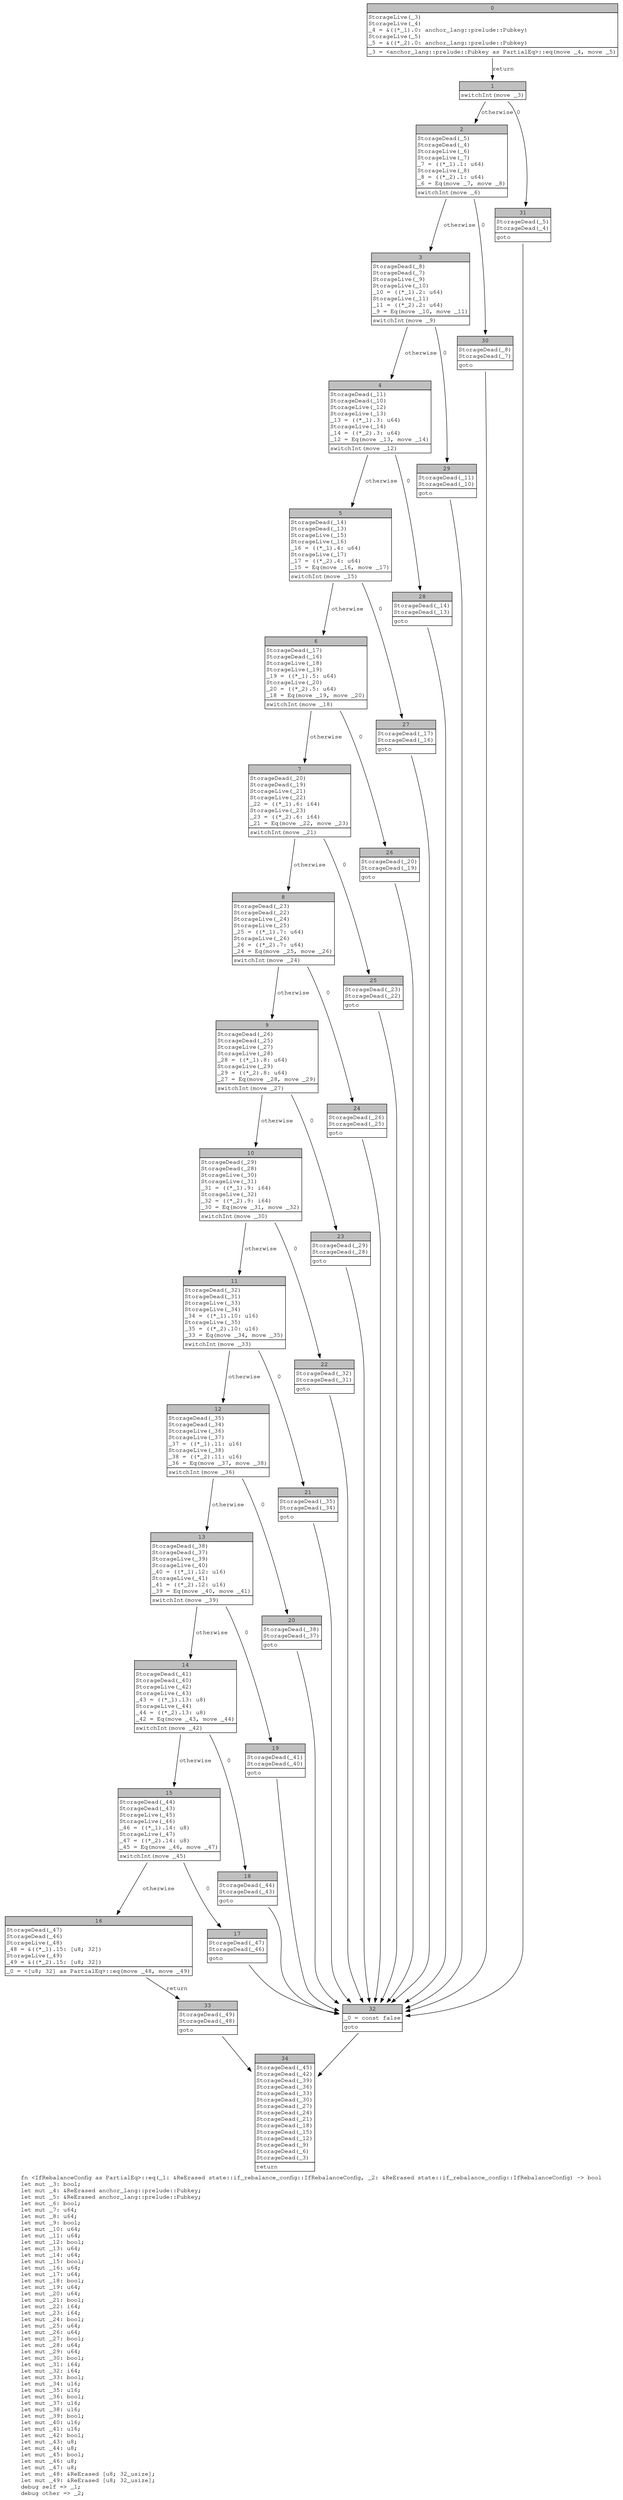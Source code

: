 digraph Mir_0_16444 {
    graph [fontname="Courier, monospace"];
    node [fontname="Courier, monospace"];
    edge [fontname="Courier, monospace"];
    label=<fn &lt;IfRebalanceConfig as PartialEq&gt;::eq(_1: &amp;ReErased state::if_rebalance_config::IfRebalanceConfig, _2: &amp;ReErased state::if_rebalance_config::IfRebalanceConfig) -&gt; bool<br align="left"/>let mut _3: bool;<br align="left"/>let mut _4: &amp;ReErased anchor_lang::prelude::Pubkey;<br align="left"/>let mut _5: &amp;ReErased anchor_lang::prelude::Pubkey;<br align="left"/>let mut _6: bool;<br align="left"/>let mut _7: u64;<br align="left"/>let mut _8: u64;<br align="left"/>let mut _9: bool;<br align="left"/>let mut _10: u64;<br align="left"/>let mut _11: u64;<br align="left"/>let mut _12: bool;<br align="left"/>let mut _13: u64;<br align="left"/>let mut _14: u64;<br align="left"/>let mut _15: bool;<br align="left"/>let mut _16: u64;<br align="left"/>let mut _17: u64;<br align="left"/>let mut _18: bool;<br align="left"/>let mut _19: u64;<br align="left"/>let mut _20: u64;<br align="left"/>let mut _21: bool;<br align="left"/>let mut _22: i64;<br align="left"/>let mut _23: i64;<br align="left"/>let mut _24: bool;<br align="left"/>let mut _25: u64;<br align="left"/>let mut _26: u64;<br align="left"/>let mut _27: bool;<br align="left"/>let mut _28: u64;<br align="left"/>let mut _29: u64;<br align="left"/>let mut _30: bool;<br align="left"/>let mut _31: i64;<br align="left"/>let mut _32: i64;<br align="left"/>let mut _33: bool;<br align="left"/>let mut _34: u16;<br align="left"/>let mut _35: u16;<br align="left"/>let mut _36: bool;<br align="left"/>let mut _37: u16;<br align="left"/>let mut _38: u16;<br align="left"/>let mut _39: bool;<br align="left"/>let mut _40: u16;<br align="left"/>let mut _41: u16;<br align="left"/>let mut _42: bool;<br align="left"/>let mut _43: u8;<br align="left"/>let mut _44: u8;<br align="left"/>let mut _45: bool;<br align="left"/>let mut _46: u8;<br align="left"/>let mut _47: u8;<br align="left"/>let mut _48: &amp;ReErased [u8; 32_usize];<br align="left"/>let mut _49: &amp;ReErased [u8; 32_usize];<br align="left"/>debug self =&gt; _1;<br align="left"/>debug other =&gt; _2;<br align="left"/>>;
    bb0__0_16444 [shape="none", label=<<table border="0" cellborder="1" cellspacing="0"><tr><td bgcolor="gray" align="center" colspan="1">0</td></tr><tr><td align="left" balign="left">StorageLive(_3)<br/>StorageLive(_4)<br/>_4 = &amp;((*_1).0: anchor_lang::prelude::Pubkey)<br/>StorageLive(_5)<br/>_5 = &amp;((*_2).0: anchor_lang::prelude::Pubkey)<br/></td></tr><tr><td align="left">_3 = &lt;anchor_lang::prelude::Pubkey as PartialEq&gt;::eq(move _4, move _5)</td></tr></table>>];
    bb1__0_16444 [shape="none", label=<<table border="0" cellborder="1" cellspacing="0"><tr><td bgcolor="gray" align="center" colspan="1">1</td></tr><tr><td align="left">switchInt(move _3)</td></tr></table>>];
    bb2__0_16444 [shape="none", label=<<table border="0" cellborder="1" cellspacing="0"><tr><td bgcolor="gray" align="center" colspan="1">2</td></tr><tr><td align="left" balign="left">StorageDead(_5)<br/>StorageDead(_4)<br/>StorageLive(_6)<br/>StorageLive(_7)<br/>_7 = ((*_1).1: u64)<br/>StorageLive(_8)<br/>_8 = ((*_2).1: u64)<br/>_6 = Eq(move _7, move _8)<br/></td></tr><tr><td align="left">switchInt(move _6)</td></tr></table>>];
    bb3__0_16444 [shape="none", label=<<table border="0" cellborder="1" cellspacing="0"><tr><td bgcolor="gray" align="center" colspan="1">3</td></tr><tr><td align="left" balign="left">StorageDead(_8)<br/>StorageDead(_7)<br/>StorageLive(_9)<br/>StorageLive(_10)<br/>_10 = ((*_1).2: u64)<br/>StorageLive(_11)<br/>_11 = ((*_2).2: u64)<br/>_9 = Eq(move _10, move _11)<br/></td></tr><tr><td align="left">switchInt(move _9)</td></tr></table>>];
    bb4__0_16444 [shape="none", label=<<table border="0" cellborder="1" cellspacing="0"><tr><td bgcolor="gray" align="center" colspan="1">4</td></tr><tr><td align="left" balign="left">StorageDead(_11)<br/>StorageDead(_10)<br/>StorageLive(_12)<br/>StorageLive(_13)<br/>_13 = ((*_1).3: u64)<br/>StorageLive(_14)<br/>_14 = ((*_2).3: u64)<br/>_12 = Eq(move _13, move _14)<br/></td></tr><tr><td align="left">switchInt(move _12)</td></tr></table>>];
    bb5__0_16444 [shape="none", label=<<table border="0" cellborder="1" cellspacing="0"><tr><td bgcolor="gray" align="center" colspan="1">5</td></tr><tr><td align="left" balign="left">StorageDead(_14)<br/>StorageDead(_13)<br/>StorageLive(_15)<br/>StorageLive(_16)<br/>_16 = ((*_1).4: u64)<br/>StorageLive(_17)<br/>_17 = ((*_2).4: u64)<br/>_15 = Eq(move _16, move _17)<br/></td></tr><tr><td align="left">switchInt(move _15)</td></tr></table>>];
    bb6__0_16444 [shape="none", label=<<table border="0" cellborder="1" cellspacing="0"><tr><td bgcolor="gray" align="center" colspan="1">6</td></tr><tr><td align="left" balign="left">StorageDead(_17)<br/>StorageDead(_16)<br/>StorageLive(_18)<br/>StorageLive(_19)<br/>_19 = ((*_1).5: u64)<br/>StorageLive(_20)<br/>_20 = ((*_2).5: u64)<br/>_18 = Eq(move _19, move _20)<br/></td></tr><tr><td align="left">switchInt(move _18)</td></tr></table>>];
    bb7__0_16444 [shape="none", label=<<table border="0" cellborder="1" cellspacing="0"><tr><td bgcolor="gray" align="center" colspan="1">7</td></tr><tr><td align="left" balign="left">StorageDead(_20)<br/>StorageDead(_19)<br/>StorageLive(_21)<br/>StorageLive(_22)<br/>_22 = ((*_1).6: i64)<br/>StorageLive(_23)<br/>_23 = ((*_2).6: i64)<br/>_21 = Eq(move _22, move _23)<br/></td></tr><tr><td align="left">switchInt(move _21)</td></tr></table>>];
    bb8__0_16444 [shape="none", label=<<table border="0" cellborder="1" cellspacing="0"><tr><td bgcolor="gray" align="center" colspan="1">8</td></tr><tr><td align="left" balign="left">StorageDead(_23)<br/>StorageDead(_22)<br/>StorageLive(_24)<br/>StorageLive(_25)<br/>_25 = ((*_1).7: u64)<br/>StorageLive(_26)<br/>_26 = ((*_2).7: u64)<br/>_24 = Eq(move _25, move _26)<br/></td></tr><tr><td align="left">switchInt(move _24)</td></tr></table>>];
    bb9__0_16444 [shape="none", label=<<table border="0" cellborder="1" cellspacing="0"><tr><td bgcolor="gray" align="center" colspan="1">9</td></tr><tr><td align="left" balign="left">StorageDead(_26)<br/>StorageDead(_25)<br/>StorageLive(_27)<br/>StorageLive(_28)<br/>_28 = ((*_1).8: u64)<br/>StorageLive(_29)<br/>_29 = ((*_2).8: u64)<br/>_27 = Eq(move _28, move _29)<br/></td></tr><tr><td align="left">switchInt(move _27)</td></tr></table>>];
    bb10__0_16444 [shape="none", label=<<table border="0" cellborder="1" cellspacing="0"><tr><td bgcolor="gray" align="center" colspan="1">10</td></tr><tr><td align="left" balign="left">StorageDead(_29)<br/>StorageDead(_28)<br/>StorageLive(_30)<br/>StorageLive(_31)<br/>_31 = ((*_1).9: i64)<br/>StorageLive(_32)<br/>_32 = ((*_2).9: i64)<br/>_30 = Eq(move _31, move _32)<br/></td></tr><tr><td align="left">switchInt(move _30)</td></tr></table>>];
    bb11__0_16444 [shape="none", label=<<table border="0" cellborder="1" cellspacing="0"><tr><td bgcolor="gray" align="center" colspan="1">11</td></tr><tr><td align="left" balign="left">StorageDead(_32)<br/>StorageDead(_31)<br/>StorageLive(_33)<br/>StorageLive(_34)<br/>_34 = ((*_1).10: u16)<br/>StorageLive(_35)<br/>_35 = ((*_2).10: u16)<br/>_33 = Eq(move _34, move _35)<br/></td></tr><tr><td align="left">switchInt(move _33)</td></tr></table>>];
    bb12__0_16444 [shape="none", label=<<table border="0" cellborder="1" cellspacing="0"><tr><td bgcolor="gray" align="center" colspan="1">12</td></tr><tr><td align="left" balign="left">StorageDead(_35)<br/>StorageDead(_34)<br/>StorageLive(_36)<br/>StorageLive(_37)<br/>_37 = ((*_1).11: u16)<br/>StorageLive(_38)<br/>_38 = ((*_2).11: u16)<br/>_36 = Eq(move _37, move _38)<br/></td></tr><tr><td align="left">switchInt(move _36)</td></tr></table>>];
    bb13__0_16444 [shape="none", label=<<table border="0" cellborder="1" cellspacing="0"><tr><td bgcolor="gray" align="center" colspan="1">13</td></tr><tr><td align="left" balign="left">StorageDead(_38)<br/>StorageDead(_37)<br/>StorageLive(_39)<br/>StorageLive(_40)<br/>_40 = ((*_1).12: u16)<br/>StorageLive(_41)<br/>_41 = ((*_2).12: u16)<br/>_39 = Eq(move _40, move _41)<br/></td></tr><tr><td align="left">switchInt(move _39)</td></tr></table>>];
    bb14__0_16444 [shape="none", label=<<table border="0" cellborder="1" cellspacing="0"><tr><td bgcolor="gray" align="center" colspan="1">14</td></tr><tr><td align="left" balign="left">StorageDead(_41)<br/>StorageDead(_40)<br/>StorageLive(_42)<br/>StorageLive(_43)<br/>_43 = ((*_1).13: u8)<br/>StorageLive(_44)<br/>_44 = ((*_2).13: u8)<br/>_42 = Eq(move _43, move _44)<br/></td></tr><tr><td align="left">switchInt(move _42)</td></tr></table>>];
    bb15__0_16444 [shape="none", label=<<table border="0" cellborder="1" cellspacing="0"><tr><td bgcolor="gray" align="center" colspan="1">15</td></tr><tr><td align="left" balign="left">StorageDead(_44)<br/>StorageDead(_43)<br/>StorageLive(_45)<br/>StorageLive(_46)<br/>_46 = ((*_1).14: u8)<br/>StorageLive(_47)<br/>_47 = ((*_2).14: u8)<br/>_45 = Eq(move _46, move _47)<br/></td></tr><tr><td align="left">switchInt(move _45)</td></tr></table>>];
    bb16__0_16444 [shape="none", label=<<table border="0" cellborder="1" cellspacing="0"><tr><td bgcolor="gray" align="center" colspan="1">16</td></tr><tr><td align="left" balign="left">StorageDead(_47)<br/>StorageDead(_46)<br/>StorageLive(_48)<br/>_48 = &amp;((*_1).15: [u8; 32])<br/>StorageLive(_49)<br/>_49 = &amp;((*_2).15: [u8; 32])<br/></td></tr><tr><td align="left">_0 = &lt;[u8; 32] as PartialEq&gt;::eq(move _48, move _49)</td></tr></table>>];
    bb17__0_16444 [shape="none", label=<<table border="0" cellborder="1" cellspacing="0"><tr><td bgcolor="gray" align="center" colspan="1">17</td></tr><tr><td align="left" balign="left">StorageDead(_47)<br/>StorageDead(_46)<br/></td></tr><tr><td align="left">goto</td></tr></table>>];
    bb18__0_16444 [shape="none", label=<<table border="0" cellborder="1" cellspacing="0"><tr><td bgcolor="gray" align="center" colspan="1">18</td></tr><tr><td align="left" balign="left">StorageDead(_44)<br/>StorageDead(_43)<br/></td></tr><tr><td align="left">goto</td></tr></table>>];
    bb19__0_16444 [shape="none", label=<<table border="0" cellborder="1" cellspacing="0"><tr><td bgcolor="gray" align="center" colspan="1">19</td></tr><tr><td align="left" balign="left">StorageDead(_41)<br/>StorageDead(_40)<br/></td></tr><tr><td align="left">goto</td></tr></table>>];
    bb20__0_16444 [shape="none", label=<<table border="0" cellborder="1" cellspacing="0"><tr><td bgcolor="gray" align="center" colspan="1">20</td></tr><tr><td align="left" balign="left">StorageDead(_38)<br/>StorageDead(_37)<br/></td></tr><tr><td align="left">goto</td></tr></table>>];
    bb21__0_16444 [shape="none", label=<<table border="0" cellborder="1" cellspacing="0"><tr><td bgcolor="gray" align="center" colspan="1">21</td></tr><tr><td align="left" balign="left">StorageDead(_35)<br/>StorageDead(_34)<br/></td></tr><tr><td align="left">goto</td></tr></table>>];
    bb22__0_16444 [shape="none", label=<<table border="0" cellborder="1" cellspacing="0"><tr><td bgcolor="gray" align="center" colspan="1">22</td></tr><tr><td align="left" balign="left">StorageDead(_32)<br/>StorageDead(_31)<br/></td></tr><tr><td align="left">goto</td></tr></table>>];
    bb23__0_16444 [shape="none", label=<<table border="0" cellborder="1" cellspacing="0"><tr><td bgcolor="gray" align="center" colspan="1">23</td></tr><tr><td align="left" balign="left">StorageDead(_29)<br/>StorageDead(_28)<br/></td></tr><tr><td align="left">goto</td></tr></table>>];
    bb24__0_16444 [shape="none", label=<<table border="0" cellborder="1" cellspacing="0"><tr><td bgcolor="gray" align="center" colspan="1">24</td></tr><tr><td align="left" balign="left">StorageDead(_26)<br/>StorageDead(_25)<br/></td></tr><tr><td align="left">goto</td></tr></table>>];
    bb25__0_16444 [shape="none", label=<<table border="0" cellborder="1" cellspacing="0"><tr><td bgcolor="gray" align="center" colspan="1">25</td></tr><tr><td align="left" balign="left">StorageDead(_23)<br/>StorageDead(_22)<br/></td></tr><tr><td align="left">goto</td></tr></table>>];
    bb26__0_16444 [shape="none", label=<<table border="0" cellborder="1" cellspacing="0"><tr><td bgcolor="gray" align="center" colspan="1">26</td></tr><tr><td align="left" balign="left">StorageDead(_20)<br/>StorageDead(_19)<br/></td></tr><tr><td align="left">goto</td></tr></table>>];
    bb27__0_16444 [shape="none", label=<<table border="0" cellborder="1" cellspacing="0"><tr><td bgcolor="gray" align="center" colspan="1">27</td></tr><tr><td align="left" balign="left">StorageDead(_17)<br/>StorageDead(_16)<br/></td></tr><tr><td align="left">goto</td></tr></table>>];
    bb28__0_16444 [shape="none", label=<<table border="0" cellborder="1" cellspacing="0"><tr><td bgcolor="gray" align="center" colspan="1">28</td></tr><tr><td align="left" balign="left">StorageDead(_14)<br/>StorageDead(_13)<br/></td></tr><tr><td align="left">goto</td></tr></table>>];
    bb29__0_16444 [shape="none", label=<<table border="0" cellborder="1" cellspacing="0"><tr><td bgcolor="gray" align="center" colspan="1">29</td></tr><tr><td align="left" balign="left">StorageDead(_11)<br/>StorageDead(_10)<br/></td></tr><tr><td align="left">goto</td></tr></table>>];
    bb30__0_16444 [shape="none", label=<<table border="0" cellborder="1" cellspacing="0"><tr><td bgcolor="gray" align="center" colspan="1">30</td></tr><tr><td align="left" balign="left">StorageDead(_8)<br/>StorageDead(_7)<br/></td></tr><tr><td align="left">goto</td></tr></table>>];
    bb31__0_16444 [shape="none", label=<<table border="0" cellborder="1" cellspacing="0"><tr><td bgcolor="gray" align="center" colspan="1">31</td></tr><tr><td align="left" balign="left">StorageDead(_5)<br/>StorageDead(_4)<br/></td></tr><tr><td align="left">goto</td></tr></table>>];
    bb32__0_16444 [shape="none", label=<<table border="0" cellborder="1" cellspacing="0"><tr><td bgcolor="gray" align="center" colspan="1">32</td></tr><tr><td align="left" balign="left">_0 = const false<br/></td></tr><tr><td align="left">goto</td></tr></table>>];
    bb33__0_16444 [shape="none", label=<<table border="0" cellborder="1" cellspacing="0"><tr><td bgcolor="gray" align="center" colspan="1">33</td></tr><tr><td align="left" balign="left">StorageDead(_49)<br/>StorageDead(_48)<br/></td></tr><tr><td align="left">goto</td></tr></table>>];
    bb34__0_16444 [shape="none", label=<<table border="0" cellborder="1" cellspacing="0"><tr><td bgcolor="gray" align="center" colspan="1">34</td></tr><tr><td align="left" balign="left">StorageDead(_45)<br/>StorageDead(_42)<br/>StorageDead(_39)<br/>StorageDead(_36)<br/>StorageDead(_33)<br/>StorageDead(_30)<br/>StorageDead(_27)<br/>StorageDead(_24)<br/>StorageDead(_21)<br/>StorageDead(_18)<br/>StorageDead(_15)<br/>StorageDead(_12)<br/>StorageDead(_9)<br/>StorageDead(_6)<br/>StorageDead(_3)<br/></td></tr><tr><td align="left">return</td></tr></table>>];
    bb0__0_16444 -> bb1__0_16444 [label="return"];
    bb1__0_16444 -> bb31__0_16444 [label="0"];
    bb1__0_16444 -> bb2__0_16444 [label="otherwise"];
    bb2__0_16444 -> bb30__0_16444 [label="0"];
    bb2__0_16444 -> bb3__0_16444 [label="otherwise"];
    bb3__0_16444 -> bb29__0_16444 [label="0"];
    bb3__0_16444 -> bb4__0_16444 [label="otherwise"];
    bb4__0_16444 -> bb28__0_16444 [label="0"];
    bb4__0_16444 -> bb5__0_16444 [label="otherwise"];
    bb5__0_16444 -> bb27__0_16444 [label="0"];
    bb5__0_16444 -> bb6__0_16444 [label="otherwise"];
    bb6__0_16444 -> bb26__0_16444 [label="0"];
    bb6__0_16444 -> bb7__0_16444 [label="otherwise"];
    bb7__0_16444 -> bb25__0_16444 [label="0"];
    bb7__0_16444 -> bb8__0_16444 [label="otherwise"];
    bb8__0_16444 -> bb24__0_16444 [label="0"];
    bb8__0_16444 -> bb9__0_16444 [label="otherwise"];
    bb9__0_16444 -> bb23__0_16444 [label="0"];
    bb9__0_16444 -> bb10__0_16444 [label="otherwise"];
    bb10__0_16444 -> bb22__0_16444 [label="0"];
    bb10__0_16444 -> bb11__0_16444 [label="otherwise"];
    bb11__0_16444 -> bb21__0_16444 [label="0"];
    bb11__0_16444 -> bb12__0_16444 [label="otherwise"];
    bb12__0_16444 -> bb20__0_16444 [label="0"];
    bb12__0_16444 -> bb13__0_16444 [label="otherwise"];
    bb13__0_16444 -> bb19__0_16444 [label="0"];
    bb13__0_16444 -> bb14__0_16444 [label="otherwise"];
    bb14__0_16444 -> bb18__0_16444 [label="0"];
    bb14__0_16444 -> bb15__0_16444 [label="otherwise"];
    bb15__0_16444 -> bb17__0_16444 [label="0"];
    bb15__0_16444 -> bb16__0_16444 [label="otherwise"];
    bb16__0_16444 -> bb33__0_16444 [label="return"];
    bb17__0_16444 -> bb32__0_16444 [label=""];
    bb18__0_16444 -> bb32__0_16444 [label=""];
    bb19__0_16444 -> bb32__0_16444 [label=""];
    bb20__0_16444 -> bb32__0_16444 [label=""];
    bb21__0_16444 -> bb32__0_16444 [label=""];
    bb22__0_16444 -> bb32__0_16444 [label=""];
    bb23__0_16444 -> bb32__0_16444 [label=""];
    bb24__0_16444 -> bb32__0_16444 [label=""];
    bb25__0_16444 -> bb32__0_16444 [label=""];
    bb26__0_16444 -> bb32__0_16444 [label=""];
    bb27__0_16444 -> bb32__0_16444 [label=""];
    bb28__0_16444 -> bb32__0_16444 [label=""];
    bb29__0_16444 -> bb32__0_16444 [label=""];
    bb30__0_16444 -> bb32__0_16444 [label=""];
    bb31__0_16444 -> bb32__0_16444 [label=""];
    bb32__0_16444 -> bb34__0_16444 [label=""];
    bb33__0_16444 -> bb34__0_16444 [label=""];
}
